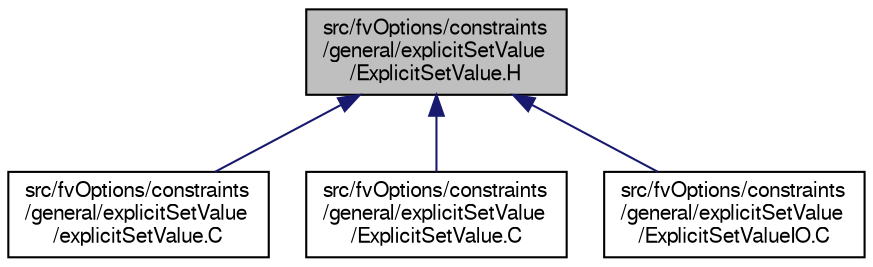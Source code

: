 digraph "src/fvOptions/constraints/general/explicitSetValue/ExplicitSetValue.H"
{
  bgcolor="transparent";
  edge [fontname="FreeSans",fontsize="10",labelfontname="FreeSans",labelfontsize="10"];
  node [fontname="FreeSans",fontsize="10",shape=record];
  Node303 [label="src/fvOptions/constraints\l/general/explicitSetValue\l/ExplicitSetValue.H",height=0.2,width=0.4,color="black", fillcolor="grey75", style="filled", fontcolor="black"];
  Node303 -> Node304 [dir="back",color="midnightblue",fontsize="10",style="solid",fontname="FreeSans"];
  Node304 [label="src/fvOptions/constraints\l/general/explicitSetValue\l/explicitSetValue.C",height=0.2,width=0.4,color="black",URL="$a04592.html"];
  Node303 -> Node305 [dir="back",color="midnightblue",fontsize="10",style="solid",fontname="FreeSans"];
  Node305 [label="src/fvOptions/constraints\l/general/explicitSetValue\l/ExplicitSetValue.C",height=0.2,width=0.4,color="black",URL="$a04595.html"];
  Node303 -> Node306 [dir="back",color="midnightblue",fontsize="10",style="solid",fontname="FreeSans"];
  Node306 [label="src/fvOptions/constraints\l/general/explicitSetValue\l/ExplicitSetValueIO.C",height=0.2,width=0.4,color="black",URL="$a04601.html"];
}
